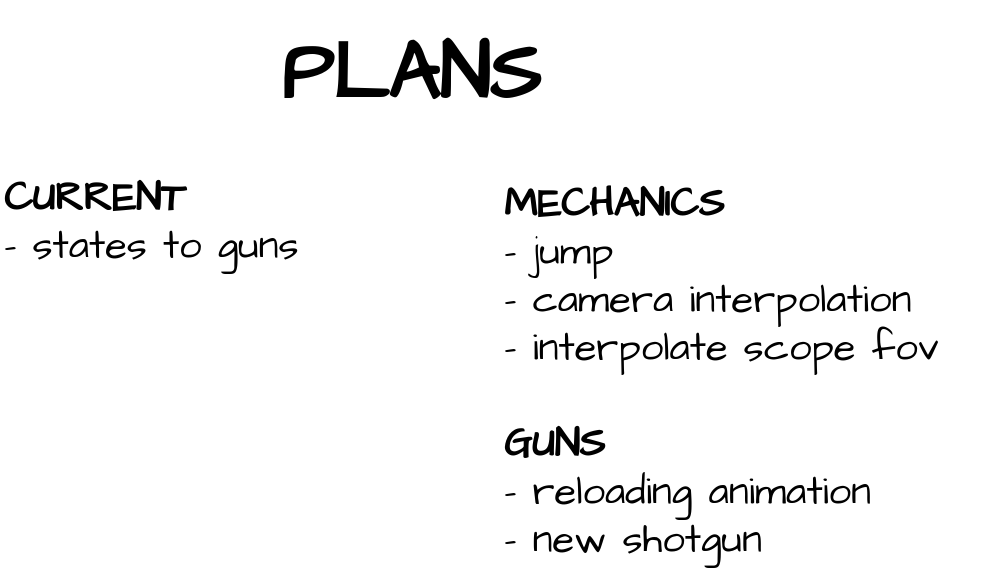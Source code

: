 <mxfile>
    <diagram id="gjKjIMiTYmDiEs1VnJWH" name="Page-1">
        <mxGraphModel dx="1911" dy="1030" grid="1" gridSize="10" guides="1" tooltips="1" connect="1" arrows="1" fold="1" page="0" pageScale="1" pageWidth="850" pageHeight="1100" math="0" shadow="0">
            <root>
                <mxCell id="0"/>
                <mxCell id="1" parent="0"/>
                <mxCell id="9" value="&lt;b&gt;MECHANICS&lt;/b&gt;&lt;br&gt;- jump&lt;br&gt;- camera interpolation&lt;br&gt;- interpolate scope fov&lt;br&gt;&lt;br&gt;&lt;b&gt;GUNS&lt;br&gt;&lt;/b&gt;- reloading animation&lt;br&gt;- new shotgun" style="text;html=1;align=left;verticalAlign=middle;resizable=0;points=[];autosize=1;strokeColor=none;fillColor=none;fontSize=20;fontFamily=Architects Daughter;sketch=1;hachureGap=4;jiggle=2;curveFitting=1;fontSource=https%3A%2F%2Ffonts.googleapis.com%2Fcss%3Ffamily%3DArchitects%2BDaughter;" parent="1" vertex="1">
                    <mxGeometry x="-240" y="-280" width="240" height="210" as="geometry"/>
                </mxCell>
                <mxCell id="11" value="&lt;b&gt;CURRENT&lt;/b&gt;&lt;br&gt;- states to guns" style="text;html=1;align=left;verticalAlign=middle;resizable=0;points=[];autosize=1;strokeColor=none;fillColor=none;fontSize=20;fontFamily=Architects Daughter;sketch=1;hachureGap=4;jiggle=2;curveFitting=1;fontSource=https%3A%2F%2Ffonts.googleapis.com%2Fcss%3Ffamily%3DArchitects%2BDaughter;" parent="1" vertex="1">
                    <mxGeometry x="-490" y="-280" width="170" height="60" as="geometry"/>
                </mxCell>
                <mxCell id="12" value="&lt;p style=&quot;line-height: 100%;&quot;&gt;&lt;b style=&quot;&quot;&gt;&lt;font style=&quot;font-size: 40px;&quot;&gt;PLANS&lt;/font&gt;&lt;/b&gt;&lt;/p&gt;" style="text;html=1;align=center;verticalAlign=middle;resizable=0;points=[];autosize=1;strokeColor=none;fillColor=none;fontSize=20;fontFamily=Architects Daughter;sketch=1;hachureGap=4;jiggle=2;curveFitting=1;fontSource=https%3A%2F%2Ffonts.googleapis.com%2Fcss%3Ffamily%3DArchitects%2BDaughter;" parent="1" vertex="1">
                    <mxGeometry x="-360" y="-360" width="150" height="80" as="geometry"/>
                </mxCell>
            </root>
        </mxGraphModel>
    </diagram>
</mxfile>